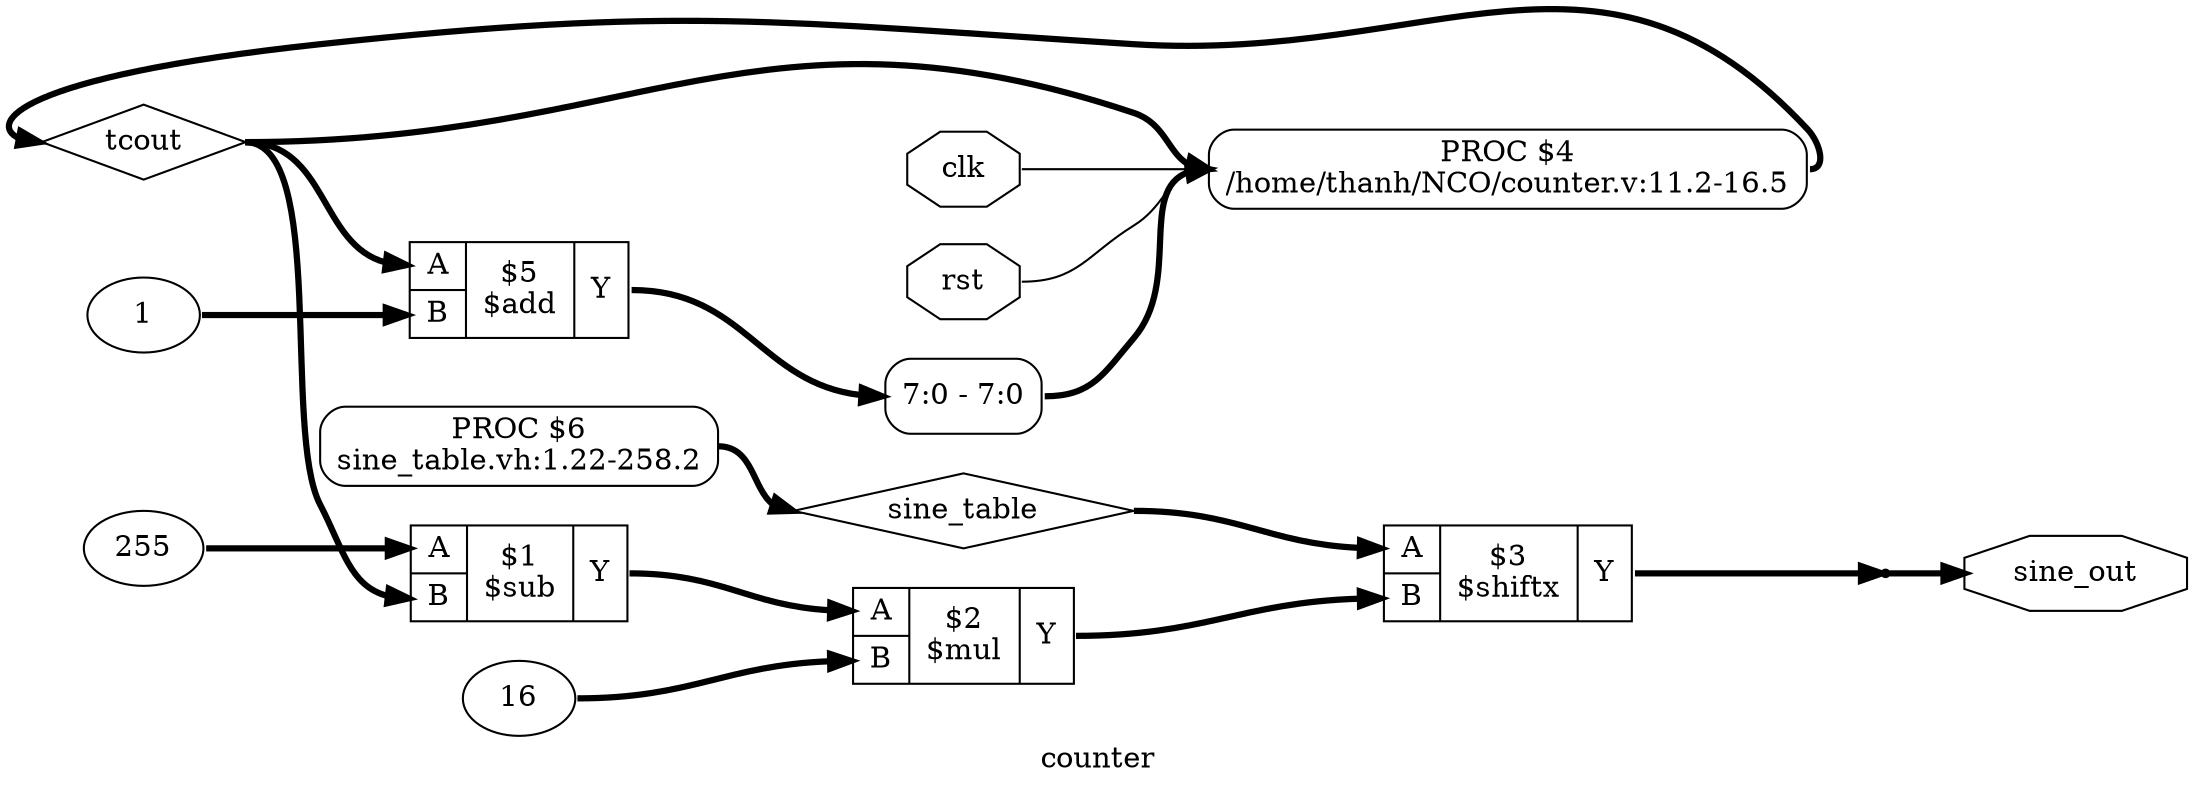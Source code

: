 digraph "counter" {
label="counter";
rankdir="LR";
remincross=true;
n7 [ shape=diamond, label="tcout", color="black", fontcolor="black"];
n8 [ shape=diamond, label="sine_table", color="black", fontcolor="black"];
n9 [ shape=octagon, label="sine_out", color="black", fontcolor="black"];
n10 [ shape=octagon, label="rst", color="black", fontcolor="black"];
n11 [ shape=octagon, label="clk", color="black", fontcolor="black"];
v0 [ label="1" ];
c15 [ shape=record, label="{{<p12> A|<p13> B}|$5\n$add|{<p14> Y}}",  ];
c16 [ shape=record, label="{{<p12> A|<p13> B}|$3\n$shiftx|{<p14> Y}}",  ];
v1 [ label="16" ];
c17 [ shape=record, label="{{<p12> A|<p13> B}|$2\n$mul|{<p14> Y}}",  ];
v2 [ label="255" ];
c18 [ shape=record, label="{{<p12> A|<p13> B}|$1\n$sub|{<p14> Y}}",  ];
p3 [shape=box, style=rounded, label="PROC $6\nsine_table.vh:1.22-258.2", ];
x5 [ shape=record, style=rounded, label="<s0> 7:0 - 7:0 ", color="black", fontcolor="black" ];
p4 [shape=box, style=rounded, label="PROC $4\n/home/thanh/NCO/counter.v:11.2-16.5", ];
x6 [shape=point, ];
n10:e -> p4:w [color="black", fontcolor="black", label=""];
n11:e -> p4:w [color="black", fontcolor="black", label=""];
c15:p14:e -> x5:s0:w [color="black", fontcolor="black", style="setlinewidth(3)", label=""];
c16:p14:e -> x6:w [color="black", fontcolor="black", style="setlinewidth(3)", label=""];
c17:p14:e -> c16:p13:w [color="black", fontcolor="black", style="setlinewidth(3)", label=""];
c18:p14:e -> c17:p12:w [color="black", fontcolor="black", style="setlinewidth(3)", label=""];
p4:e -> n7:w [color="black", fontcolor="black", style="setlinewidth(3)", label=""];
n7:e -> c15:p12:w [color="black", fontcolor="black", style="setlinewidth(3)", label=""];
n7:e -> c18:p13:w [color="black", fontcolor="black", style="setlinewidth(3)", label=""];
n7:e -> p4:w [color="black", fontcolor="black", style="setlinewidth(3)", label=""];
p3:e -> n8:w [color="black", fontcolor="black", style="setlinewidth(3)", label=""];
n8:e -> c16:p12:w [color="black", fontcolor="black", style="setlinewidth(3)", label=""];
x6:e -> n9:w [color="black", fontcolor="black", style="setlinewidth(3)", label=""];
v0:e -> c15:p13:w [color="black", fontcolor="black", style="setlinewidth(3)", label=""];
v1:e -> c17:p13:w [color="black", fontcolor="black", style="setlinewidth(3)", label=""];
v2:e -> c18:p12:w [color="black", fontcolor="black", style="setlinewidth(3)", label=""];
x5:e -> p4:w [color="black", fontcolor="black", style="setlinewidth(3)", label=""];
}
